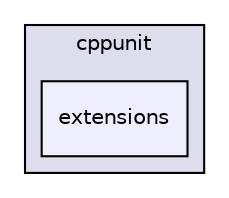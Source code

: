 digraph "assimp/assimp-3.1.1/contrib/cppunit-1.12.1/include/cppunit/extensions" {
  compound=true
  node [ fontsize="10", fontname="Helvetica"];
  edge [ labelfontsize="10", labelfontname="Helvetica"];
  subgraph clusterdir_40752acf4ccf16793dba1f6d6f3c971f {
    graph [ bgcolor="#ddddee", pencolor="black", label="cppunit" fontname="Helvetica", fontsize="10", URL="dir_40752acf4ccf16793dba1f6d6f3c971f.html"]
  dir_44b89a8d6786e3b4eeedfb311278911b [shape=box, label="extensions", style="filled", fillcolor="#eeeeff", pencolor="black", URL="dir_44b89a8d6786e3b4eeedfb311278911b.html"];
  }
}

